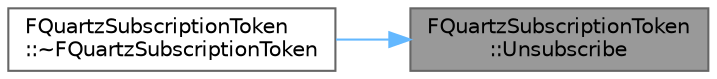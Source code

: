 digraph "FQuartzSubscriptionToken::Unsubscribe"
{
 // INTERACTIVE_SVG=YES
 // LATEX_PDF_SIZE
  bgcolor="transparent";
  edge [fontname=Helvetica,fontsize=10,labelfontname=Helvetica,labelfontsize=10];
  node [fontname=Helvetica,fontsize=10,shape=box,height=0.2,width=0.4];
  rankdir="RL";
  Node1 [id="Node000001",label="FQuartzSubscriptionToken\l::Unsubscribe",height=0.2,width=0.4,color="gray40", fillcolor="grey60", style="filled", fontcolor="black",tooltip=" "];
  Node1 -> Node2 [id="edge1_Node000001_Node000002",dir="back",color="steelblue1",style="solid",tooltip=" "];
  Node2 [id="Node000002",label="FQuartzSubscriptionToken\l::~FQuartzSubscriptionToken",height=0.2,width=0.4,color="grey40", fillcolor="white", style="filled",URL="$db/daf/classFQuartzSubscriptionToken.html#a785c481709179768f8a0d2c153551da7",tooltip=" "];
}
